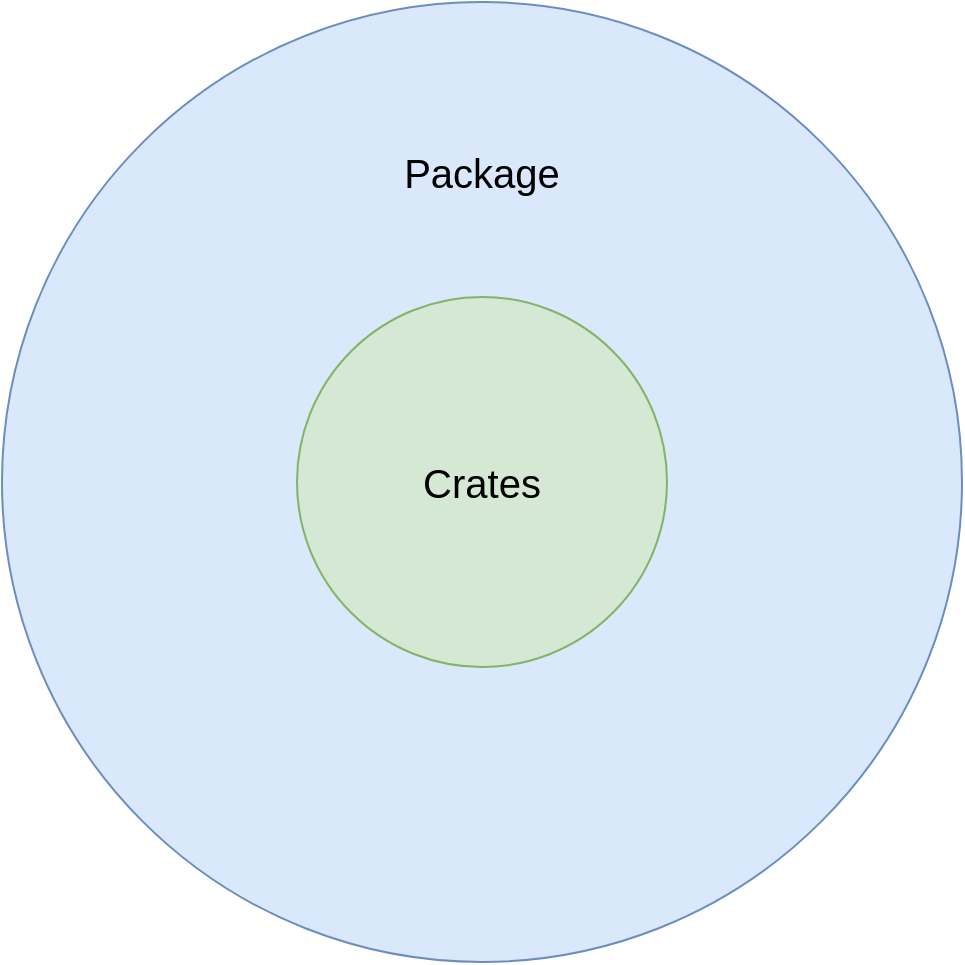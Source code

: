 <mxfile version="19.0.3" type="github">
  <diagram id="xcGgvWIwNz7LaRRXlmMj" name="Page-1">
    <mxGraphModel dx="1018" dy="659" grid="1" gridSize="10" guides="1" tooltips="1" connect="1" arrows="1" fold="1" page="1" pageScale="1" pageWidth="850" pageHeight="1100" math="0" shadow="0">
      <root>
        <mxCell id="0" />
        <mxCell id="1" parent="0" />
        <mxCell id="nMFlUA6Oz-n80mbXd-9G-1" value="" style="ellipse;whiteSpace=wrap;html=1;aspect=fixed;fillColor=#dae8fc;strokeColor=#6c8ebf;" vertex="1" parent="1">
          <mxGeometry x="200" y="180" width="480" height="480" as="geometry" />
        </mxCell>
        <mxCell id="nMFlUA6Oz-n80mbXd-9G-2" value="" style="ellipse;whiteSpace=wrap;html=1;aspect=fixed;fillColor=#d5e8d4;strokeColor=#82b366;" vertex="1" parent="1">
          <mxGeometry x="347.5" y="327.5" width="185" height="185" as="geometry" />
        </mxCell>
        <mxCell id="nMFlUA6Oz-n80mbXd-9G-3" value="&lt;font style=&quot;font-size: 20px;&quot;&gt;Package&lt;/font&gt;" style="text;html=1;strokeColor=none;fillColor=none;align=center;verticalAlign=middle;whiteSpace=wrap;rounded=0;" vertex="1" parent="1">
          <mxGeometry x="410" y="250" width="60" height="30" as="geometry" />
        </mxCell>
        <mxCell id="nMFlUA6Oz-n80mbXd-9G-4" value="&lt;font style=&quot;font-size: 20px;&quot;&gt;Crates&lt;/font&gt;" style="text;html=1;strokeColor=none;fillColor=none;align=center;verticalAlign=middle;whiteSpace=wrap;rounded=0;" vertex="1" parent="1">
          <mxGeometry x="410" y="405" width="60" height="30" as="geometry" />
        </mxCell>
      </root>
    </mxGraphModel>
  </diagram>
</mxfile>
